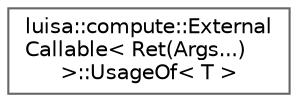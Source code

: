 digraph "类继承关系图"
{
 // LATEX_PDF_SIZE
  bgcolor="transparent";
  edge [fontname=Helvetica,fontsize=10,labelfontname=Helvetica,labelfontsize=10];
  node [fontname=Helvetica,fontsize=10,shape=box,height=0.2,width=0.4];
  rankdir="LR";
  Node0 [id="Node000000",label="luisa::compute::External\lCallable\< Ret(Args...)\l\>::UsageOf\< T \>",height=0.2,width=0.4,color="grey40", fillcolor="white", style="filled",URL="$structluisa_1_1compute_1_1_external_callable_3_01_ret_07_args_8_8_8_08_4_1_1_usage_of.html",tooltip=" "];
}
